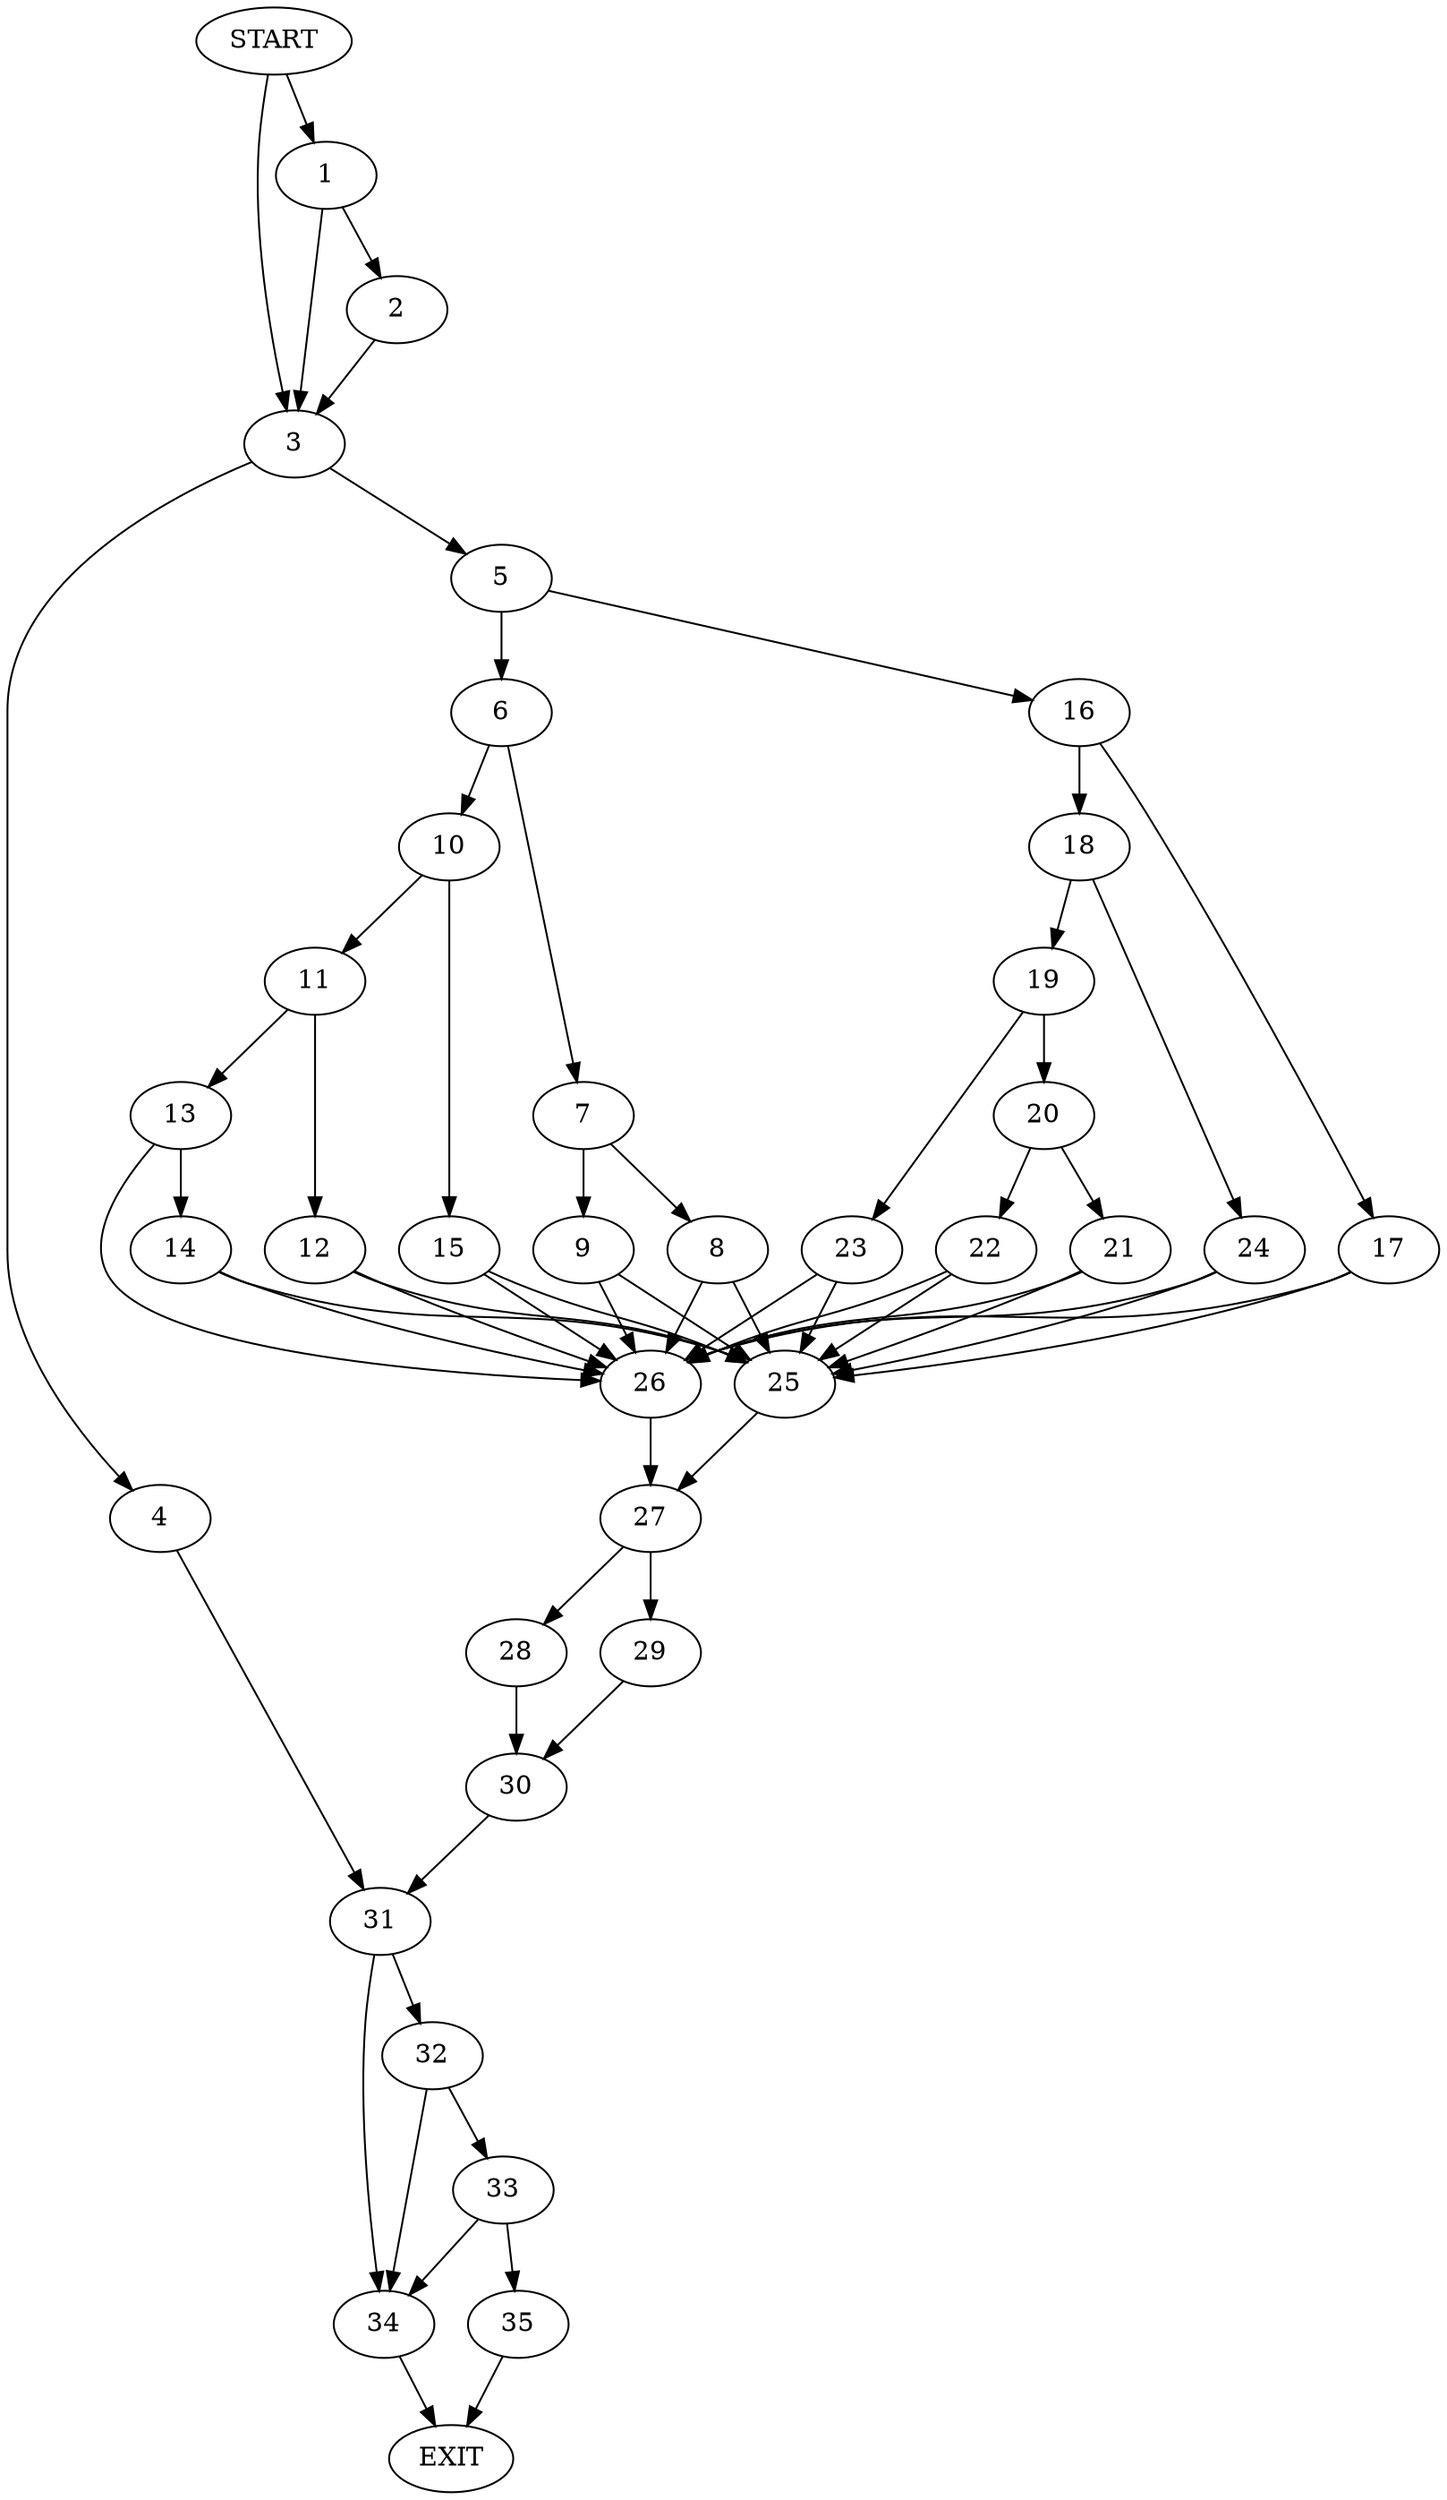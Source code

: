 digraph { 
0 [label="START"];
1;
2;
3;
4;
5;
6;
7;
8;
9;
10;
11;
12;
13;
14;
15;
16;
17;
18;
19;
20;
21;
22;
23;
24;
25;
26;
27;
28;
29;
30;
31;
32;
33;
34;
35;
36[label="EXIT"];
0 -> 1;
0 -> 3;
1 -> 2;
1 -> 3;
2 -> 3;
3 -> 4;
3 -> 5;
4 -> 31;
5 -> 6;
5 -> 16;
6 -> 7;
6 -> 10;
7 -> 8;
7 -> 9;
8 -> 25;
8 -> 26;
9 -> 25;
9 -> 26;
10 -> 11;
10 -> 15;
11 -> 12;
11 -> 13;
12 -> 25;
12 -> 26;
13 -> 14;
13 -> 26;
14 -> 25;
14 -> 26;
15 -> 25;
15 -> 26;
16 -> 17;
16 -> 18;
17 -> 25;
17 -> 26;
18 -> 19;
18 -> 24;
19 -> 20;
19 -> 23;
20 -> 21;
20 -> 22;
21 -> 25;
21 -> 26;
22 -> 25;
22 -> 26;
23 -> 25;
23 -> 26;
24 -> 25;
24 -> 26;
25 -> 27;
26 -> 27;
27 -> 28;
27 -> 29;
28 -> 30;
29 -> 30;
30 -> 31;
31 -> 34;
31 -> 32;
32 -> 33;
32 -> 34;
33 -> 35;
33 -> 34;
34 -> 36;
35 -> 36;
}